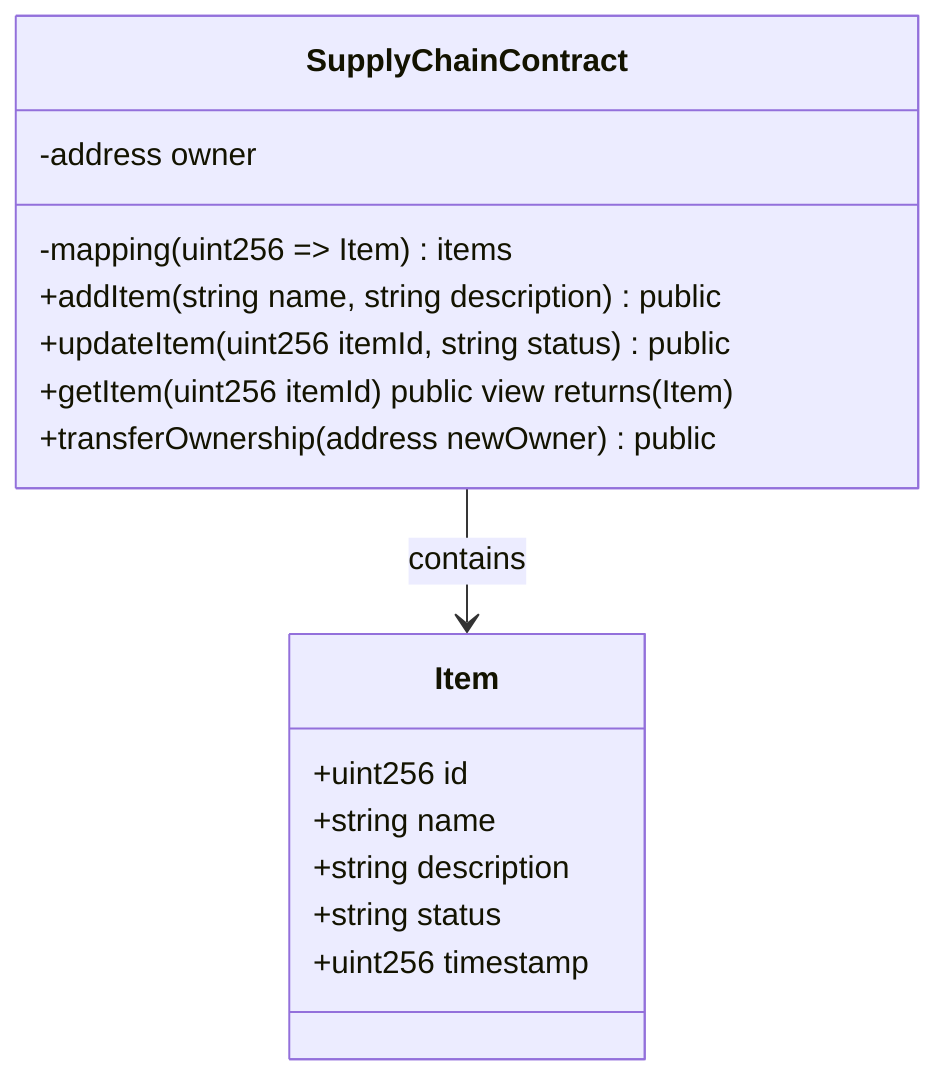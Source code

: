 classDiagram
    class SupplyChainContract {
        -address owner
        -mapping(uint256 => Item) items
        +addItem(string name, string description) public
        +updateItem(uint256 itemId, string status) public
        +getItem(uint256 itemId) public view returns(Item)
        +transferOwnership(address newOwner) public
    }
    class Item {
        +uint256 id
        +string name
        +string description
        +string status
        +uint256 timestamp
    }
    SupplyChainContract --> Item : contains